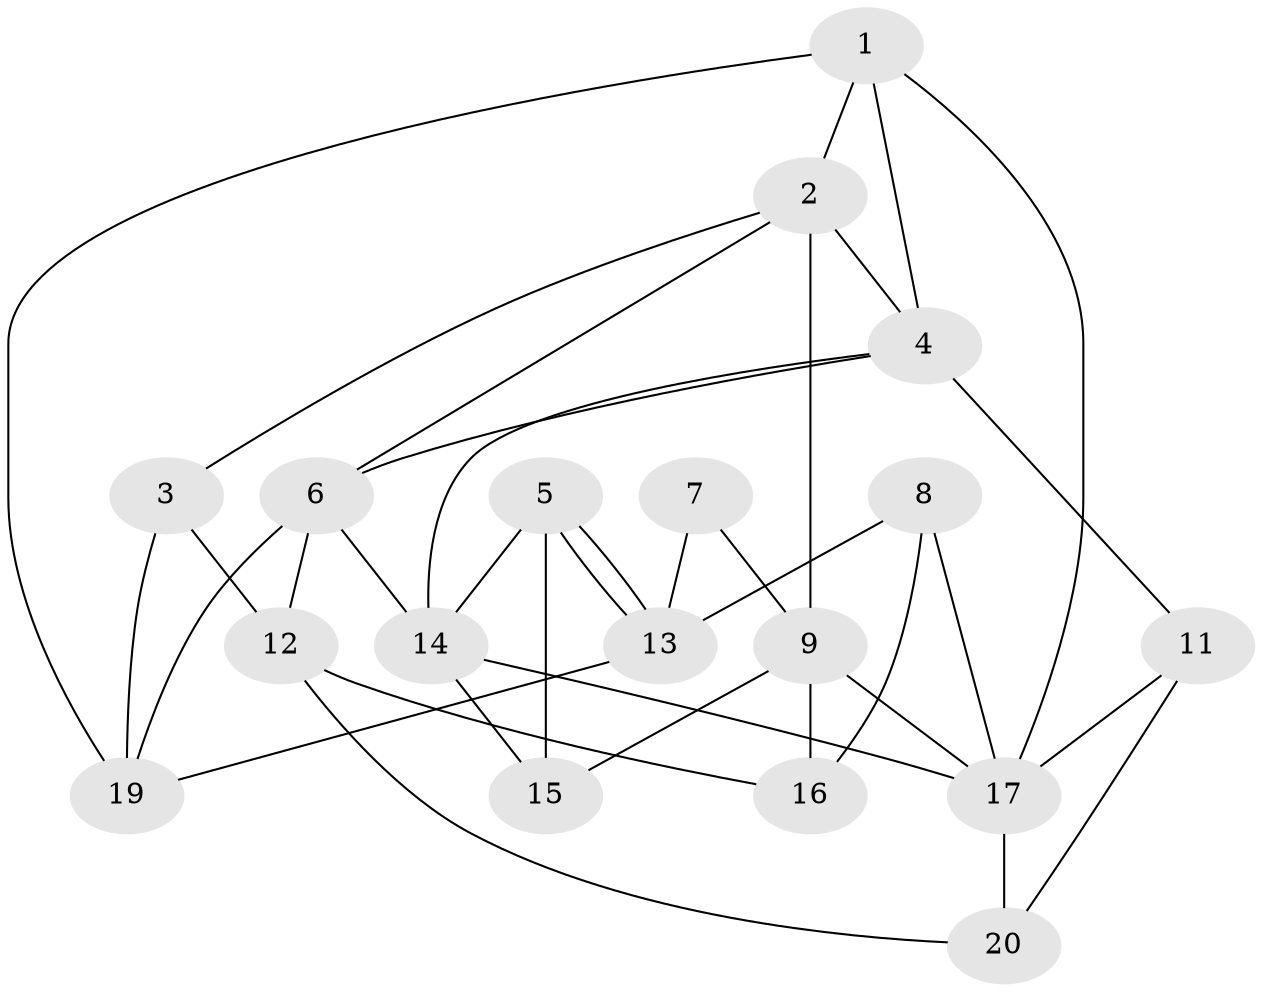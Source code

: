 // Generated by graph-tools (version 1.1) at 2025/46/02/15/25 05:46:28]
// undirected, 18 vertices, 36 edges
graph export_dot {
graph [start="1"]
  node [color=gray90,style=filled];
  1;
  2;
  3;
  4;
  5;
  6;
  7 [super="+10"];
  8 [super="+18"];
  9;
  11;
  12;
  13;
  14;
  15;
  16 [super="+18"];
  17 [super="+10"];
  19;
  20;
  1 -- 2;
  1 -- 17;
  1 -- 4;
  1 -- 19;
  2 -- 6;
  2 -- 4;
  2 -- 3;
  2 -- 9;
  3 -- 19;
  3 -- 12;
  4 -- 14;
  4 -- 6;
  4 -- 11;
  5 -- 13;
  5 -- 13;
  5 -- 15;
  5 -- 14;
  6 -- 14;
  6 -- 12;
  6 -- 19;
  7 -- 13;
  7 -- 9;
  8 -- 13;
  8 -- 16;
  8 -- 17;
  9 -- 17;
  9 -- 15;
  9 -- 16;
  11 -- 20;
  11 -- 17;
  12 -- 16;
  12 -- 20;
  13 -- 19;
  14 -- 17;
  14 -- 15;
  17 -- 20;
}

